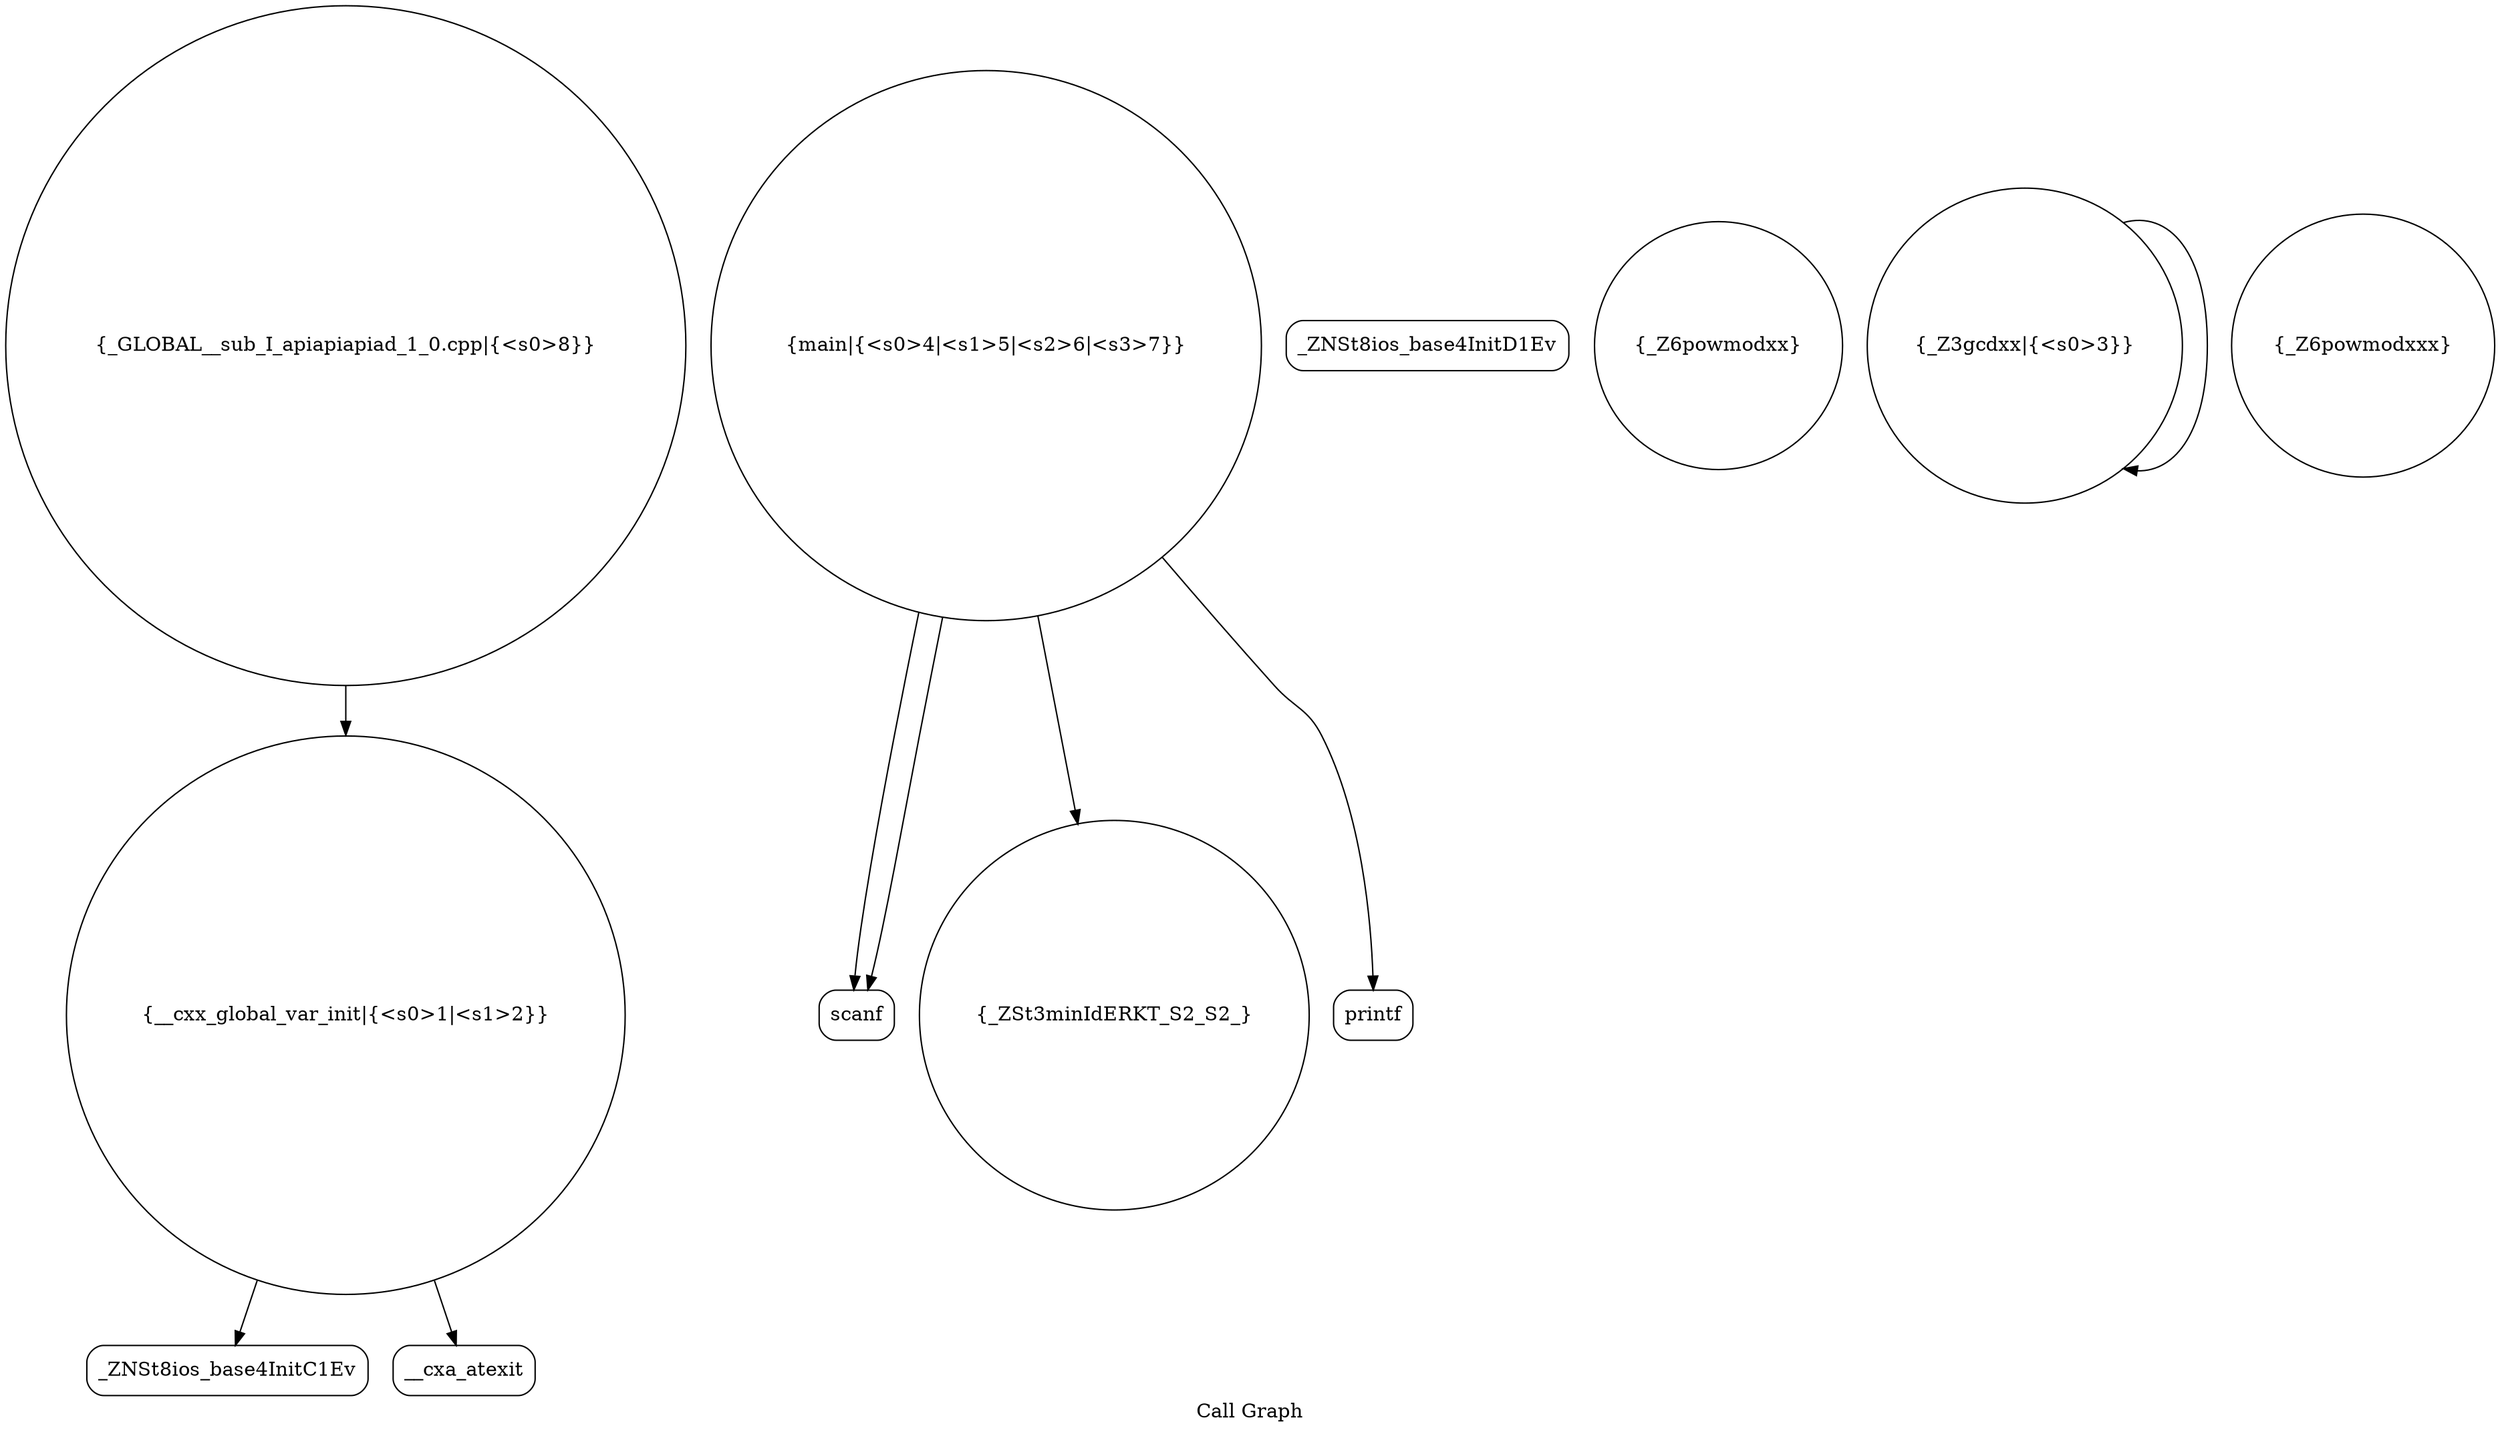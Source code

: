 digraph "Call Graph" {
	label="Call Graph";

	Node0x55d65d7897a0 [shape=record,shape=circle,label="{__cxx_global_var_init|{<s0>1|<s1>2}}"];
	Node0x55d65d7897a0:s0 -> Node0x55d65d789c30[color=black];
	Node0x55d65d7897a0:s1 -> Node0x55d65d789d30[color=black];
	Node0x55d65d789f30 [shape=record,shape=circle,label="{main|{<s0>4|<s1>5|<s2>6|<s3>7}}"];
	Node0x55d65d789f30:s0 -> Node0x55d65d789fb0[color=black];
	Node0x55d65d789f30:s1 -> Node0x55d65d789fb0[color=black];
	Node0x55d65d789f30:s2 -> Node0x55d65d78a030[color=black];
	Node0x55d65d789f30:s3 -> Node0x55d65d78a0b0[color=black];
	Node0x55d65d789cb0 [shape=record,shape=Mrecord,label="{_ZNSt8ios_base4InitD1Ev}"];
	Node0x55d65d78a030 [shape=record,shape=circle,label="{_ZSt3minIdERKT_S2_S2_}"];
	Node0x55d65d789db0 [shape=record,shape=circle,label="{_Z6powmodxx}"];
	Node0x55d65d78a130 [shape=record,shape=circle,label="{_GLOBAL__sub_I_apiapiapiad_1_0.cpp|{<s0>8}}"];
	Node0x55d65d78a130:s0 -> Node0x55d65d7897a0[color=black];
	Node0x55d65d789eb0 [shape=record,shape=circle,label="{_Z3gcdxx|{<s0>3}}"];
	Node0x55d65d789eb0:s0 -> Node0x55d65d789eb0[color=black];
	Node0x55d65d789c30 [shape=record,shape=Mrecord,label="{_ZNSt8ios_base4InitC1Ev}"];
	Node0x55d65d789fb0 [shape=record,shape=Mrecord,label="{scanf}"];
	Node0x55d65d789d30 [shape=record,shape=Mrecord,label="{__cxa_atexit}"];
	Node0x55d65d78a0b0 [shape=record,shape=Mrecord,label="{printf}"];
	Node0x55d65d789e30 [shape=record,shape=circle,label="{_Z6powmodxxx}"];
}
